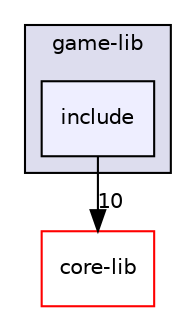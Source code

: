 digraph "/home/rafalunix/proi/22l-proi-projekt-jakomulski-budnik-owienko/src/game-lib/include" {
  bgcolor=transparent;
  compound=true
  node [ fontsize="10", fontname="Helvetica"];
  edge [ labelfontsize="10", labelfontname="Helvetica"];
  subgraph clusterdir_ababdeb7394d8224d3e296f78088442b {
    graph [ bgcolor="#ddddee", pencolor="black", label="game-lib" fontname="Helvetica", fontsize="10", URL="dir_ababdeb7394d8224d3e296f78088442b.html"]
  dir_810fd887183ef9ca5ceb867dba4c2553 [shape=box, label="include", style="filled", fillcolor="#eeeeff", pencolor="black", URL="dir_810fd887183ef9ca5ceb867dba4c2553.html"];
  }
  dir_dd008488fb0da8829e2acca19721471d [shape=box label="core-lib" color="red" URL="dir_dd008488fb0da8829e2acca19721471d.html"];
  dir_810fd887183ef9ca5ceb867dba4c2553->dir_dd008488fb0da8829e2acca19721471d [headlabel="10", labeldistance=1.5 headhref="dir_000006_000003.html"];
}
